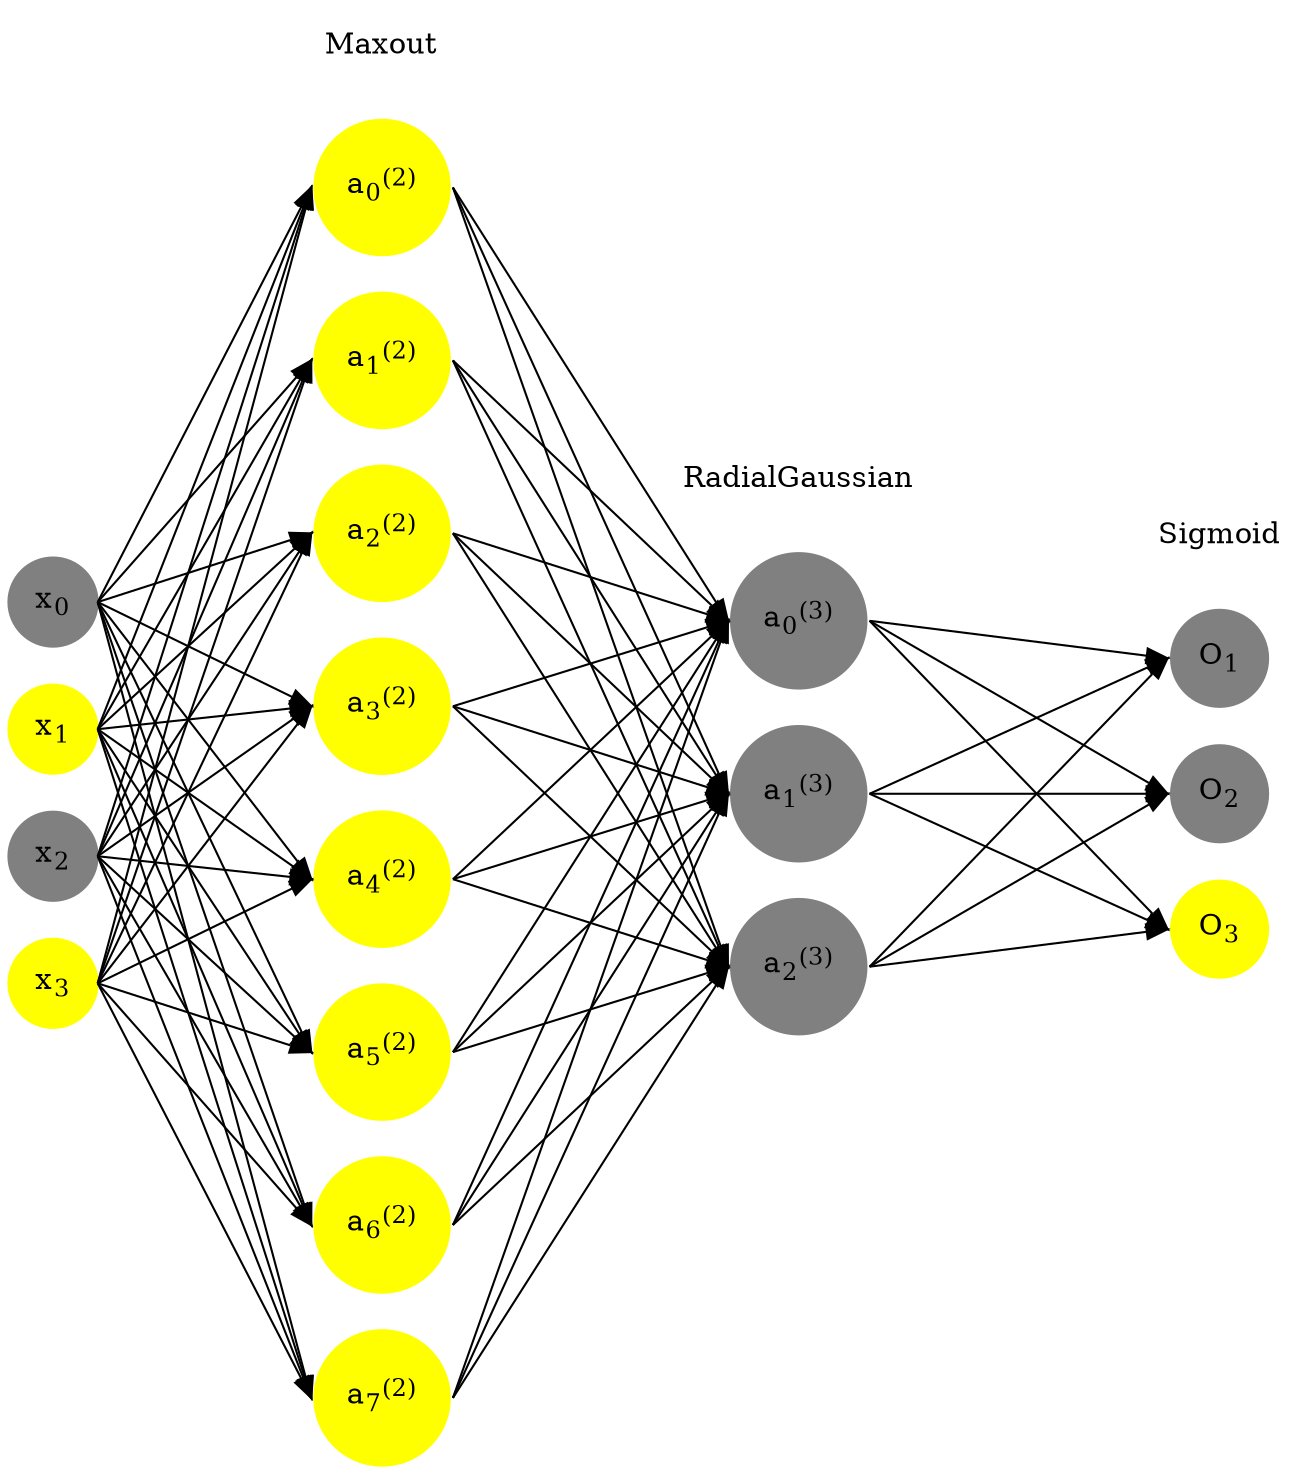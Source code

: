 digraph G {
	rankdir = LR;
	splines=false;
	edge[style=invis];
	ranksep= 1.4;
	{
	node [shape=circle, color="0.1667, 0.0, 0.5", style=filled, fillcolor="0.1667, 0.0, 0.5"];
	x0 [label=<x<sub>0</sub>>];
	}
	{
	node [shape=circle, color="0.1667, 1.0, 1.0", style=filled, fillcolor="0.1667, 1.0, 1.0"];
	x1 [label=<x<sub>1</sub>>];
	}
	{
	node [shape=circle, color="0.1667, 0.0, 0.5", style=filled, fillcolor="0.1667, 0.0, 0.5"];
	x2 [label=<x<sub>2</sub>>];
	}
	{
	node [shape=circle, color="0.1667, 1.0, 1.0", style=filled, fillcolor="0.1667, 1.0, 1.0"];
	x3 [label=<x<sub>3</sub>>];
	}
	{
	node [shape=circle, color="0.1667, 1.149883, 1.074942", style=filled, fillcolor="0.1667, 1.149883, 1.074942"];
	a02 [label=<a<sub>0</sub><sup>(2)</sup>>];
	}
	{
	node [shape=circle, color="0.1667, 1.506338, 1.253169", style=filled, fillcolor="0.1667, 1.506338, 1.253169"];
	a12 [label=<a<sub>1</sub><sup>(2)</sup>>];
	}
	{
	node [shape=circle, color="0.1667, 4.663288, 2.831644", style=filled, fillcolor="0.1667, 4.663288, 2.831644"];
	a22 [label=<a<sub>2</sub><sup>(2)</sup>>];
	}
	{
	node [shape=circle, color="0.1667, 4.663288, 2.831644", style=filled, fillcolor="0.1667, 4.663288, 2.831644"];
	a32 [label=<a<sub>3</sub><sup>(2)</sup>>];
	}
	{
	node [shape=circle, color="0.1667, 4.663288, 2.831644", style=filled, fillcolor="0.1667, 4.663288, 2.831644"];
	a42 [label=<a<sub>4</sub><sup>(2)</sup>>];
	}
	{
	node [shape=circle, color="0.1667, 4.663288, 2.831644", style=filled, fillcolor="0.1667, 4.663288, 2.831644"];
	a52 [label=<a<sub>5</sub><sup>(2)</sup>>];
	}
	{
	node [shape=circle, color="0.1667, 4.663288, 2.831644", style=filled, fillcolor="0.1667, 4.663288, 2.831644"];
	a62 [label=<a<sub>6</sub><sup>(2)</sup>>];
	}
	{
	node [shape=circle, color="0.1667, 4.663288, 2.831644", style=filled, fillcolor="0.1667, 4.663288, 2.831644"];
	a72 [label=<a<sub>7</sub><sup>(2)</sup>>];
	}
	{
	node [shape=circle, color="0.1667, 0.000000, 0.500000", style=filled, fillcolor="0.1667, 0.000000, 0.500000"];
	a03 [label=<a<sub>0</sub><sup>(3)</sup>>];
	}
	{
	node [shape=circle, color="0.1667, 0.000000, 0.500000", style=filled, fillcolor="0.1667, 0.000000, 0.500000"];
	a13 [label=<a<sub>1</sub><sup>(3)</sup>>];
	}
	{
	node [shape=circle, color="0.1667, 0.000000, 0.500000", style=filled, fillcolor="0.1667, 0.000000, 0.500000"];
	a23 [label=<a<sub>2</sub><sup>(3)</sup>>];
	}
	{
	node [shape=circle, color="0.1667, 0.0, 0.5", style=filled, fillcolor="0.1667, 0.0, 0.5"];
	O1 [label=<O<sub>1</sub>>];
	}
	{
	node [shape=circle, color="0.1667, 0.0, 0.5", style=filled, fillcolor="0.1667, 0.0, 0.5"];
	O2 [label=<O<sub>2</sub>>];
	}
	{
	node [shape=circle, color="0.1667, 1.0, 1.0", style=filled, fillcolor="0.1667, 1.0, 1.0"];
	O3 [label=<O<sub>3</sub>>];
	}
	{
	rank=same;
	x0->x1->x2->x3;
	}
	{
	rank=same;
	a02->a12->a22->a32->a42->a52->a62->a72;
	}
	{
	rank=same;
	a03->a13->a23;
	}
	{
	rank=same;
	O1->O2->O3;
	}
	l1 [shape=plaintext,label="Maxout"];
	l1->a02;
	{rank=same; l1;a02};
	l2 [shape=plaintext,label="RadialGaussian"];
	l2->a03;
	{rank=same; l2;a03};
	l3 [shape=plaintext,label="Sigmoid"];
	l3->O1;
	{rank=same; l3;O1};
edge[style=solid, tailport=e, headport=w];
	{x0;x1;x2;x3} -> {a02;a12;a22;a32;a42;a52;a62;a72};
	{a02;a12;a22;a32;a42;a52;a62;a72} -> {a03;a13;a23};
	{a03;a13;a23} -> {O1,O2,O3};
}